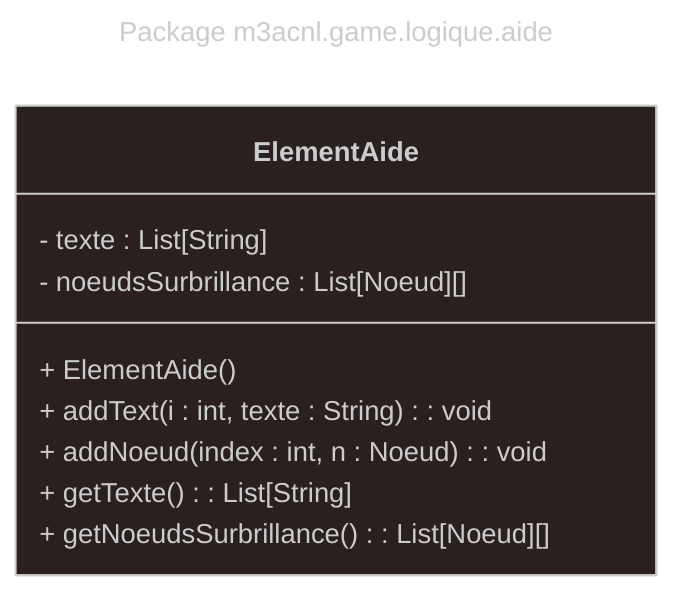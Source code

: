 ---
config:
  theme: neo-dark
title: Package m3acnl.game.logique.aide
---

classDiagram
direction TB
class ElementAide{
        - texte : List[String]
        - noeudsSurbrillance : List[Noeud][]
        + ElementAide()
        + addText(i : int, texte : String) : void
        + addNoeud(index : int, n : Noeud) : void
        + getTexte() : List[String]
        + getNoeudsSurbrillance() : List[Noeud][]
    }